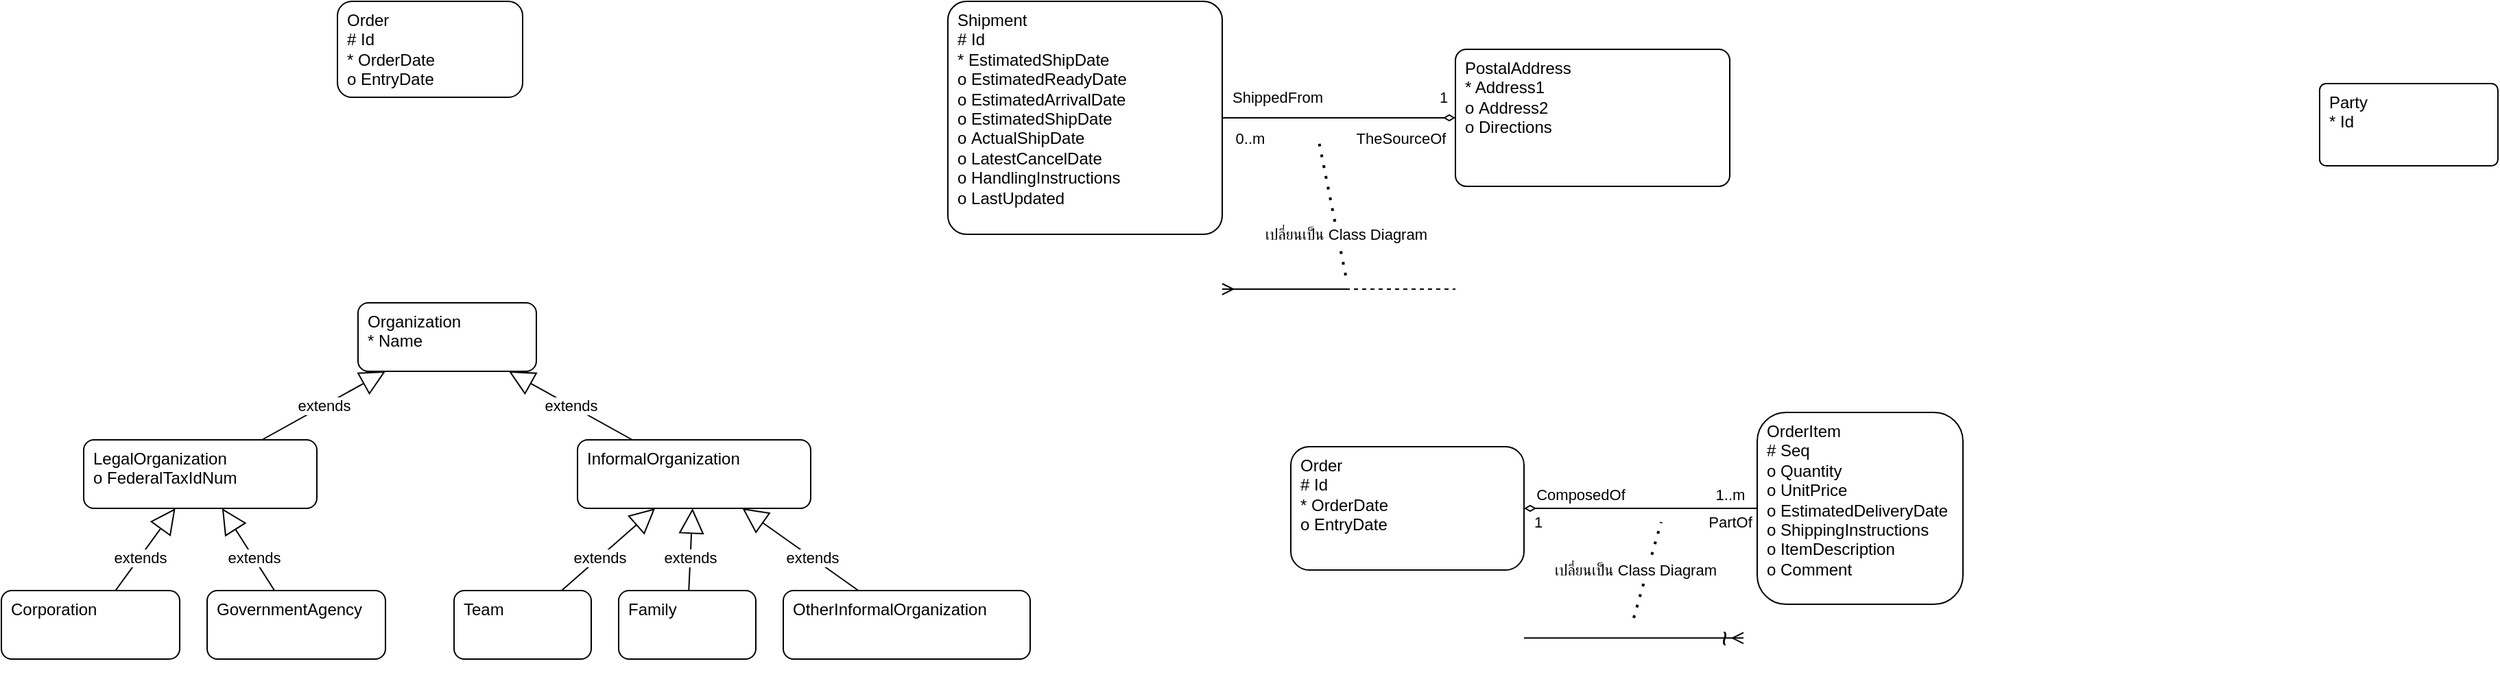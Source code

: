 <mxfile version="28.2.5">
  <diagram name="Page-1" id="7XUURtsWi7NvFYTWN6Y5">
    <mxGraphModel dx="409" dy="1592" grid="1" gridSize="10" guides="1" tooltips="1" connect="1" arrows="1" fold="1" page="1" pageScale="1" pageWidth="850" pageHeight="1100" math="0" shadow="0">
      <root>
        <mxCell id="0" />
        <mxCell id="1" parent="0" />
        <mxCell id="gx6_36p2fhPoFDvD785E-1" value="Organization&lt;div&gt;* Name&lt;/div&gt;" style="rounded=1;whiteSpace=wrap;html=1;verticalAlign=top;align=left;spacingTop=0;spacingLeft=5;" parent="1" vertex="1">
          <mxGeometry x="310" y="-330" width="130" height="50" as="geometry" />
        </mxCell>
        <mxCell id="gx6_36p2fhPoFDvD785E-2" value="LegalOrganization&lt;div&gt;o FederalTaxIdNum&lt;/div&gt;" style="rounded=1;whiteSpace=wrap;html=1;verticalAlign=top;align=left;spacingTop=0;spacingLeft=5;" parent="1" vertex="1">
          <mxGeometry x="110" y="-230" width="170" height="50" as="geometry" />
        </mxCell>
        <mxCell id="gx6_36p2fhPoFDvD785E-3" value="InformalOrganization&lt;div&gt;&lt;br&gt;&lt;/div&gt;" style="rounded=1;whiteSpace=wrap;html=1;verticalAlign=top;align=left;spacingTop=0;spacingLeft=5;" parent="1" vertex="1">
          <mxGeometry x="470" y="-230" width="170" height="50" as="geometry" />
        </mxCell>
        <mxCell id="gx6_36p2fhPoFDvD785E-4" value="Corporation" style="rounded=1;whiteSpace=wrap;html=1;verticalAlign=top;align=left;spacingTop=0;spacingLeft=5;" parent="1" vertex="1">
          <mxGeometry x="50" y="-120" width="130" height="50" as="geometry" />
        </mxCell>
        <mxCell id="gx6_36p2fhPoFDvD785E-5" value="GovernmentAgency" style="rounded=1;whiteSpace=wrap;html=1;verticalAlign=top;align=left;spacingTop=0;spacingLeft=5;" parent="1" vertex="1">
          <mxGeometry x="200" y="-120" width="130" height="50" as="geometry" />
        </mxCell>
        <mxCell id="gx6_36p2fhPoFDvD785E-6" value="Team" style="rounded=1;whiteSpace=wrap;html=1;verticalAlign=top;align=left;spacingTop=0;spacingLeft=5;" parent="1" vertex="1">
          <mxGeometry x="380" y="-120" width="100" height="50" as="geometry" />
        </mxCell>
        <mxCell id="gx6_36p2fhPoFDvD785E-7" value="Family" style="rounded=1;whiteSpace=wrap;html=1;verticalAlign=top;align=left;spacingTop=0;spacingLeft=5;" parent="1" vertex="1">
          <mxGeometry x="500" y="-120" width="100" height="50" as="geometry" />
        </mxCell>
        <mxCell id="gx6_36p2fhPoFDvD785E-8" value="OtherInformalOrganization" style="rounded=1;whiteSpace=wrap;html=1;verticalAlign=top;align=left;spacingTop=0;spacingLeft=5;" parent="1" vertex="1">
          <mxGeometry x="620" y="-120" width="180" height="50" as="geometry" />
        </mxCell>
        <mxCell id="gx6_36p2fhPoFDvD785E-9" value="extends" style="endArrow=block;endSize=16;endFill=0;html=1;rounded=0;" parent="1" source="gx6_36p2fhPoFDvD785E-2" target="gx6_36p2fhPoFDvD785E-1" edge="1">
          <mxGeometry width="160" relative="1" as="geometry">
            <mxPoint x="260" y="-110" as="sourcePoint" />
            <mxPoint x="420" y="-110" as="targetPoint" />
          </mxGeometry>
        </mxCell>
        <mxCell id="gx6_36p2fhPoFDvD785E-10" value="" style="endArrow=block;endSize=16;endFill=0;html=1;rounded=0;" parent="1" source="gx6_36p2fhPoFDvD785E-3" target="gx6_36p2fhPoFDvD785E-1" edge="1">
          <mxGeometry width="160" relative="1" as="geometry">
            <mxPoint x="440" y="-210" as="sourcePoint" />
            <mxPoint x="500" y="-260" as="targetPoint" />
          </mxGeometry>
        </mxCell>
        <mxCell id="gx6_36p2fhPoFDvD785E-12" value="extends" style="edgeLabel;html=1;align=center;verticalAlign=middle;resizable=0;points=[];" parent="gx6_36p2fhPoFDvD785E-10" vertex="1" connectable="0">
          <mxGeometry x="0.007" relative="1" as="geometry">
            <mxPoint as="offset" />
          </mxGeometry>
        </mxCell>
        <mxCell id="gx6_36p2fhPoFDvD785E-11" value="" style="endArrow=block;endSize=16;endFill=0;html=1;rounded=0;" parent="1" source="gx6_36p2fhPoFDvD785E-4" target="gx6_36p2fhPoFDvD785E-2" edge="1">
          <mxGeometry width="160" relative="1" as="geometry">
            <mxPoint x="310" y="-140" as="sourcePoint" />
            <mxPoint x="370" y="-190" as="targetPoint" />
          </mxGeometry>
        </mxCell>
        <mxCell id="gx6_36p2fhPoFDvD785E-13" value="extends" style="edgeLabel;html=1;align=center;verticalAlign=middle;resizable=0;points=[];" parent="gx6_36p2fhPoFDvD785E-11" vertex="1" connectable="0">
          <mxGeometry x="-0.195" relative="1" as="geometry">
            <mxPoint as="offset" />
          </mxGeometry>
        </mxCell>
        <mxCell id="gx6_36p2fhPoFDvD785E-14" value="" style="endArrow=block;endSize=16;endFill=0;html=1;rounded=0;" parent="1" source="gx6_36p2fhPoFDvD785E-5" target="gx6_36p2fhPoFDvD785E-2" edge="1">
          <mxGeometry width="160" relative="1" as="geometry">
            <mxPoint x="300" y="-90" as="sourcePoint" />
            <mxPoint x="340" y="-140" as="targetPoint" />
          </mxGeometry>
        </mxCell>
        <mxCell id="gx6_36p2fhPoFDvD785E-15" value="extends" style="edgeLabel;html=1;align=center;verticalAlign=middle;resizable=0;points=[];" parent="gx6_36p2fhPoFDvD785E-14" vertex="1" connectable="0">
          <mxGeometry x="-0.195" relative="1" as="geometry">
            <mxPoint as="offset" />
          </mxGeometry>
        </mxCell>
        <mxCell id="gx6_36p2fhPoFDvD785E-16" value="" style="endArrow=block;endSize=16;endFill=0;html=1;rounded=0;" parent="1" source="gx6_36p2fhPoFDvD785E-6" target="gx6_36p2fhPoFDvD785E-3" edge="1">
          <mxGeometry width="160" relative="1" as="geometry">
            <mxPoint x="430" y="-90" as="sourcePoint" />
            <mxPoint x="470" y="-140" as="targetPoint" />
          </mxGeometry>
        </mxCell>
        <mxCell id="gx6_36p2fhPoFDvD785E-17" value="extends" style="edgeLabel;html=1;align=center;verticalAlign=middle;resizable=0;points=[];" parent="gx6_36p2fhPoFDvD785E-16" vertex="1" connectable="0">
          <mxGeometry x="-0.195" relative="1" as="geometry">
            <mxPoint as="offset" />
          </mxGeometry>
        </mxCell>
        <mxCell id="gx6_36p2fhPoFDvD785E-18" value="" style="endArrow=block;endSize=16;endFill=0;html=1;rounded=0;" parent="1" source="gx6_36p2fhPoFDvD785E-7" target="gx6_36p2fhPoFDvD785E-3" edge="1">
          <mxGeometry width="160" relative="1" as="geometry">
            <mxPoint x="540" y="-90" as="sourcePoint" />
            <mxPoint x="580" y="-140" as="targetPoint" />
          </mxGeometry>
        </mxCell>
        <mxCell id="gx6_36p2fhPoFDvD785E-19" value="extends" style="edgeLabel;html=1;align=center;verticalAlign=middle;resizable=0;points=[];" parent="gx6_36p2fhPoFDvD785E-18" vertex="1" connectable="0">
          <mxGeometry x="-0.195" relative="1" as="geometry">
            <mxPoint as="offset" />
          </mxGeometry>
        </mxCell>
        <mxCell id="gx6_36p2fhPoFDvD785E-20" value="" style="endArrow=block;endSize=16;endFill=0;html=1;rounded=0;" parent="1" source="gx6_36p2fhPoFDvD785E-8" target="gx6_36p2fhPoFDvD785E-3" edge="1">
          <mxGeometry width="160" relative="1" as="geometry">
            <mxPoint x="620" y="-120" as="sourcePoint" />
            <mxPoint x="660" y="-170" as="targetPoint" />
          </mxGeometry>
        </mxCell>
        <mxCell id="gx6_36p2fhPoFDvD785E-21" value="extends" style="edgeLabel;html=1;align=center;verticalAlign=middle;resizable=0;points=[];" parent="gx6_36p2fhPoFDvD785E-20" vertex="1" connectable="0">
          <mxGeometry x="-0.195" relative="1" as="geometry">
            <mxPoint as="offset" />
          </mxGeometry>
        </mxCell>
        <mxCell id="gx6_36p2fhPoFDvD785E-22" value="Order&lt;div&gt;# Id&lt;br&gt;&lt;div&gt;* OrderDate&lt;/div&gt;&lt;/div&gt;&lt;div&gt;o EntryDate&lt;/div&gt;" style="rounded=1;whiteSpace=wrap;html=1;verticalAlign=top;align=left;spacingTop=0;spacingLeft=5;" parent="1" vertex="1">
          <mxGeometry x="295" y="-550" width="135" height="70" as="geometry" />
        </mxCell>
        <mxCell id="gx6_36p2fhPoFDvD785E-25" style="edgeStyle=orthogonalEdgeStyle;rounded=0;orthogonalLoop=1;jettySize=auto;html=1;endArrow=diamondThin;endFill=0;" parent="1" source="gx6_36p2fhPoFDvD785E-23" target="gx6_36p2fhPoFDvD785E-24" edge="1">
          <mxGeometry relative="1" as="geometry" />
        </mxCell>
        <mxCell id="gx6_36p2fhPoFDvD785E-26" value="ShippedFrom" style="edgeLabel;html=1;align=center;verticalAlign=middle;resizable=0;points=[];" parent="gx6_36p2fhPoFDvD785E-25" vertex="1" connectable="0">
          <mxGeometry x="-0.638" y="-1" relative="1" as="geometry">
            <mxPoint x="9" y="-16" as="offset" />
          </mxGeometry>
        </mxCell>
        <mxCell id="gx6_36p2fhPoFDvD785E-27" value="TheSourceOf" style="edgeLabel;html=1;align=center;verticalAlign=middle;resizable=0;points=[];" parent="gx6_36p2fhPoFDvD785E-25" vertex="1" connectable="0">
          <mxGeometry x="0.433" y="-2" relative="1" as="geometry">
            <mxPoint x="8" y="13" as="offset" />
          </mxGeometry>
        </mxCell>
        <mxCell id="gx6_36p2fhPoFDvD785E-28" value="1" style="edgeLabel;html=1;align=center;verticalAlign=middle;resizable=0;points=[];" parent="gx6_36p2fhPoFDvD785E-25" vertex="1" connectable="0">
          <mxGeometry x="0.533" y="4" relative="1" as="geometry">
            <mxPoint x="30" y="-11" as="offset" />
          </mxGeometry>
        </mxCell>
        <mxCell id="gx6_36p2fhPoFDvD785E-30" value="0..m" style="edgeLabel;html=1;align=center;verticalAlign=middle;resizable=0;points=[];" parent="gx6_36p2fhPoFDvD785E-25" vertex="1" connectable="0">
          <mxGeometry x="-0.629" y="-2" relative="1" as="geometry">
            <mxPoint x="-12" y="13" as="offset" />
          </mxGeometry>
        </mxCell>
        <mxCell id="gx6_36p2fhPoFDvD785E-23" value="&lt;div&gt;&lt;span style=&quot;background-color: transparent; color: light-dark(rgb(0, 0, 0), rgb(255, 255, 255));&quot;&gt;Shipment&lt;/span&gt;&lt;/div&gt;&lt;div&gt;# Id&lt;br&gt;&lt;div&gt;* EstimatedShipDate&lt;/div&gt;&lt;/div&gt;&lt;div&gt;o&amp;nbsp;&lt;span style=&quot;background-color: transparent; color: light-dark(rgb(0, 0, 0), rgb(255, 255, 255));&quot;&gt;EstimatedReadyDate&lt;/span&gt;&lt;/div&gt;&lt;div&gt;o&amp;nbsp;&lt;span style=&quot;color: light-dark(rgb(0, 0, 0), rgb(255, 255, 255)); background-color: transparent;&quot;&gt;EstimatedArrivalDate&lt;/span&gt;&lt;span style=&quot;background-color: transparent; color: light-dark(rgb(0, 0, 0), rgb(255, 255, 255));&quot;&gt;&lt;/span&gt;&lt;/div&gt;&lt;div&gt;o&amp;nbsp;&lt;span style=&quot;color: light-dark(rgb(0, 0, 0), rgb(255, 255, 255)); background-color: transparent;&quot;&gt;EstimatedShipDate&lt;/span&gt;&lt;span style=&quot;color: light-dark(rgb(0, 0, 0), rgb(255, 255, 255)); background-color: transparent;&quot;&gt;&lt;/span&gt;&lt;/div&gt;&lt;div&gt;o&amp;nbsp;&lt;span style=&quot;color: light-dark(rgb(0, 0, 0), rgb(255, 255, 255)); background-color: transparent;&quot;&gt;&lt;/span&gt;&lt;span style=&quot;background-color: transparent; color: light-dark(rgb(0, 0, 0), rgb(255, 255, 255));&quot;&gt;ActualShipDate&lt;/span&gt;&lt;/div&gt;&lt;div&gt;o&amp;nbsp;&lt;span style=&quot;color: light-dark(rgb(0, 0, 0), rgb(255, 255, 255)); background-color: transparent;&quot;&gt;LatestCancelDate&lt;/span&gt;&lt;span style=&quot;color: light-dark(rgb(0, 0, 0), rgb(255, 255, 255)); background-color: transparent;&quot;&gt;&lt;/span&gt;&lt;/div&gt;&lt;div&gt;o&amp;nbsp;&lt;span style=&quot;color: light-dark(rgb(0, 0, 0), rgb(255, 255, 255)); background-color: transparent;&quot;&gt;HandlingInstructions&lt;/span&gt;&lt;span style=&quot;color: light-dark(rgb(0, 0, 0), rgb(255, 255, 255)); background-color: transparent;&quot;&gt;&lt;/span&gt;&lt;/div&gt;&lt;div&gt;o&amp;nbsp;&lt;span style=&quot;color: light-dark(rgb(0, 0, 0), rgb(255, 255, 255)); background-color: transparent;&quot;&gt;LastUpdated&lt;/span&gt;&lt;span style=&quot;color: light-dark(rgb(0, 0, 0), rgb(255, 255, 255)); background-color: transparent;&quot;&gt;&lt;/span&gt;&lt;/div&gt;&lt;div&gt;&lt;span style=&quot;background-color: transparent; color: light-dark(rgb(0, 0, 0), rgb(255, 255, 255));&quot;&gt;&lt;br&gt;&lt;/span&gt;&lt;/div&gt;" style="rounded=1;whiteSpace=wrap;html=1;verticalAlign=top;align=left;spacingTop=0;spacingLeft=5;arcSize=8;" parent="1" vertex="1">
          <mxGeometry x="740" y="-550" width="200" height="170" as="geometry" />
        </mxCell>
        <mxCell id="gx6_36p2fhPoFDvD785E-24" value="&lt;div&gt;&lt;span style=&quot;background-color: transparent; color: light-dark(rgb(0, 0, 0), rgb(255, 255, 255));&quot;&gt;PostalAddress&lt;/span&gt;&lt;/div&gt;&lt;div&gt;&lt;div&gt;* Address1&lt;/div&gt;&lt;/div&gt;&lt;div&gt;o&amp;nbsp;&lt;span style=&quot;background-color: transparent; color: light-dark(rgb(0, 0, 0), rgb(255, 255, 255));&quot;&gt;Address2&lt;/span&gt;&lt;/div&gt;&lt;div&gt;o&amp;nbsp;&lt;span style=&quot;color: light-dark(rgb(0, 0, 0), rgb(255, 255, 255)); background-color: transparent;&quot;&gt;Directions&lt;/span&gt;&lt;/div&gt;&lt;div&gt;&lt;span style=&quot;background-color: transparent; color: light-dark(rgb(0, 0, 0), rgb(255, 255, 255));&quot;&gt;&lt;br&gt;&lt;/span&gt;&lt;/div&gt;" style="rounded=1;whiteSpace=wrap;html=1;verticalAlign=top;align=left;spacingTop=0;spacingLeft=5;arcSize=8;" parent="1" vertex="1">
          <mxGeometry x="1110" y="-515" width="200" height="100" as="geometry" />
        </mxCell>
        <mxCell id="gx6_36p2fhPoFDvD785E-31" value="Order&lt;div&gt;# Id&lt;br&gt;&lt;div&gt;* OrderDate&lt;/div&gt;&lt;/div&gt;&lt;div&gt;o EntryDate&lt;/div&gt;" style="rounded=1;whiteSpace=wrap;html=1;verticalAlign=top;align=left;spacingTop=0;spacingLeft=5;" parent="1" vertex="1">
          <mxGeometry x="990" y="-225" width="170" height="90" as="geometry" />
        </mxCell>
        <mxCell id="gx6_36p2fhPoFDvD785E-33" style="edgeStyle=orthogonalEdgeStyle;rounded=0;orthogonalLoop=1;jettySize=auto;html=1;endArrow=diamondThin;endFill=0;" parent="1" source="gx6_36p2fhPoFDvD785E-32" target="gx6_36p2fhPoFDvD785E-31" edge="1">
          <mxGeometry relative="1" as="geometry" />
        </mxCell>
        <mxCell id="gx6_36p2fhPoFDvD785E-34" value="ComposedOf" style="edgeLabel;html=1;align=center;verticalAlign=middle;resizable=0;points=[];" parent="gx6_36p2fhPoFDvD785E-33" vertex="1" connectable="0">
          <mxGeometry x="-0.573" y="-1" relative="1" as="geometry">
            <mxPoint x="-93" y="-9" as="offset" />
          </mxGeometry>
        </mxCell>
        <mxCell id="gx6_36p2fhPoFDvD785E-35" value="PartOf" style="edgeLabel;html=1;align=center;verticalAlign=middle;resizable=0;points=[];" parent="gx6_36p2fhPoFDvD785E-33" vertex="1" connectable="0">
          <mxGeometry x="0.68" y="1" relative="1" as="geometry">
            <mxPoint x="123" y="9" as="offset" />
          </mxGeometry>
        </mxCell>
        <mxCell id="gx6_36p2fhPoFDvD785E-36" value="1" style="edgeLabel;html=1;align=center;verticalAlign=middle;resizable=0;points=[];" parent="gx6_36p2fhPoFDvD785E-33" vertex="1" connectable="0">
          <mxGeometry x="0.716" y="2" relative="1" as="geometry">
            <mxPoint x="-14" y="8" as="offset" />
          </mxGeometry>
        </mxCell>
        <mxCell id="gx6_36p2fhPoFDvD785E-37" value="1..m" style="edgeLabel;html=1;align=center;verticalAlign=middle;resizable=0;points=[];" parent="gx6_36p2fhPoFDvD785E-33" vertex="1" connectable="0">
          <mxGeometry x="-0.814" relative="1" as="geometry">
            <mxPoint x="-4" y="-10" as="offset" />
          </mxGeometry>
        </mxCell>
        <mxCell id="gx6_36p2fhPoFDvD785E-32" value="OrderItem&lt;div&gt;# Seq&lt;/div&gt;&lt;div&gt;o Quantity&lt;/div&gt;&lt;div&gt;o UnitPrice&lt;/div&gt;&lt;div&gt;o EstimatedDeliveryDate&lt;/div&gt;&lt;div&gt;o ShippingInstructions&lt;/div&gt;&lt;div&gt;o ItemDescription&lt;/div&gt;&lt;div&gt;o Comment&lt;/div&gt;" style="rounded=1;whiteSpace=wrap;html=1;verticalAlign=top;align=left;spacingTop=0;spacingLeft=5;" parent="1" vertex="1">
          <mxGeometry x="1330" y="-250" width="150" height="140" as="geometry" />
        </mxCell>
        <mxCell id="gx6_36p2fhPoFDvD785E-38" value="" style="endArrow=ERmany;html=1;rounded=0;endFill=0;" parent="1" edge="1">
          <mxGeometry width="50" height="50" relative="1" as="geometry">
            <mxPoint x="1160" y="-85.34" as="sourcePoint" />
            <mxPoint x="1320" y="-85.34" as="targetPoint" />
          </mxGeometry>
        </mxCell>
        <mxCell id="gx6_36p2fhPoFDvD785E-40" value="~" style="text;html=1;align=center;verticalAlign=middle;whiteSpace=wrap;rounded=0;fontSize=20;rotation=-90;" parent="1" vertex="1">
          <mxGeometry x="1275" y="-100" width="60" height="30" as="geometry" />
        </mxCell>
        <mxCell id="gx6_36p2fhPoFDvD785E-41" value="" style="endArrow=none;dashed=1;html=1;dashPattern=1 3;strokeWidth=2;rounded=0;" parent="1" edge="1">
          <mxGeometry width="50" height="50" relative="1" as="geometry">
            <mxPoint x="1240" y="-100" as="sourcePoint" />
            <mxPoint x="1260" y="-170" as="targetPoint" />
          </mxGeometry>
        </mxCell>
        <mxCell id="gx6_36p2fhPoFDvD785E-42" value="เปลี่ยนเป็น Class Diagram" style="edgeLabel;html=1;align=center;verticalAlign=middle;resizable=0;points=[];" parent="gx6_36p2fhPoFDvD785E-41" vertex="1" connectable="0">
          <mxGeometry x="-0.053" y="-1" relative="1" as="geometry">
            <mxPoint x="-10" y="-2" as="offset" />
          </mxGeometry>
        </mxCell>
        <mxCell id="gx6_36p2fhPoFDvD785E-44" value="" style="endArrow=none;html=1;rounded=0;endFill=0;startArrow=ERmany;startFill=0;" parent="1" edge="1">
          <mxGeometry width="50" height="50" relative="1" as="geometry">
            <mxPoint x="940" y="-340" as="sourcePoint" />
            <mxPoint x="1030" y="-340" as="targetPoint" />
          </mxGeometry>
        </mxCell>
        <mxCell id="gx6_36p2fhPoFDvD785E-45" value="" style="endArrow=none;dashed=1;html=1;dashPattern=1 3;strokeWidth=2;rounded=0;" parent="1" edge="1">
          <mxGeometry width="50" height="50" relative="1" as="geometry">
            <mxPoint x="1030" y="-350" as="sourcePoint" />
            <mxPoint x="1010" y="-450" as="targetPoint" />
          </mxGeometry>
        </mxCell>
        <mxCell id="gx6_36p2fhPoFDvD785E-46" value="เปลี่ยนเป็น Class Diagram" style="edgeLabel;html=1;align=center;verticalAlign=middle;resizable=0;points=[];" parent="gx6_36p2fhPoFDvD785E-45" vertex="1" connectable="0">
          <mxGeometry x="-0.053" y="-1" relative="1" as="geometry">
            <mxPoint x="8" y="18" as="offset" />
          </mxGeometry>
        </mxCell>
        <mxCell id="gx6_36p2fhPoFDvD785E-47" value="" style="endArrow=none;html=1;rounded=0;dashed=1;" parent="1" edge="1">
          <mxGeometry width="50" height="50" relative="1" as="geometry">
            <mxPoint x="1030" y="-340" as="sourcePoint" />
            <mxPoint x="1110" y="-340" as="targetPoint" />
          </mxGeometry>
        </mxCell>
        <mxCell id="Wt_we6Ho_m3m8SHgTjPF-1" value="&lt;div&gt;&lt;span style=&quot;background-color: transparent; color: light-dark(rgb(0, 0, 0), rgb(255, 255, 255));&quot;&gt;Party&lt;/span&gt;&lt;/div&gt;&lt;div&gt;&lt;div&gt;* Id&lt;/div&gt;&lt;/div&gt;&lt;div&gt;&lt;span style=&quot;background-color: transparent; color: light-dark(rgb(0, 0, 0), rgb(255, 255, 255));&quot;&gt;&lt;br&gt;&lt;/span&gt;&lt;/div&gt;" style="rounded=1;whiteSpace=wrap;html=1;verticalAlign=top;align=left;spacingTop=0;spacingLeft=5;arcSize=8;" vertex="1" parent="1">
          <mxGeometry x="1740" y="-490" width="130" height="60" as="geometry" />
        </mxCell>
      </root>
    </mxGraphModel>
  </diagram>
</mxfile>
